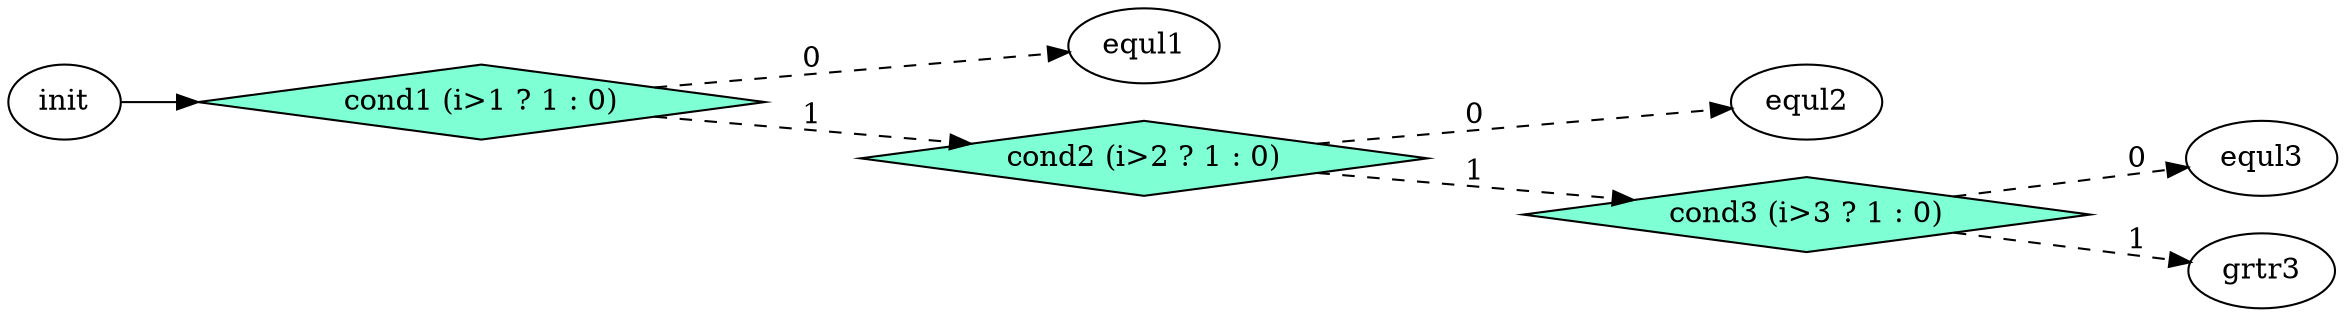 digraph Taskflow {
rankdir="LR";
p0x7fc231700030[label="init" ];
p0x7fc231700030 -> p0x7fc231700140;
p0x7fc231700140[label="cond1 (i>1 ? 1 : 0)" shape=diamond color=black fillcolor=aquamarine style=filled];
p0x7fc231700140 -> p0x7fc231700470 [style=dashed label="0"];
p0x7fc231700140 -> p0x7fc231700250 [style=dashed label="1"];
p0x7fc231700250[label="cond2 (i>2 ? 1 : 0)" shape=diamond color=black fillcolor=aquamarine style=filled];
p0x7fc231700250 -> p0x7fc231700580 [style=dashed label="0"];
p0x7fc231700250 -> p0x7fc231700360 [style=dashed label="1"];
p0x7fc231700360[label="cond3 (i>3 ? 1 : 0)" shape=diamond color=black fillcolor=aquamarine style=filled];
p0x7fc231700360 -> p0x7fc231700690 [style=dashed label="0"];
p0x7fc231700360 -> p0x7fc2317007a0 [style=dashed label="1"];
p0x7fc231700470[label="equl1" ];
p0x7fc231700580[label="equl2" ];
p0x7fc231700690[label="equl3" ];
p0x7fc2317007a0[label="grtr3" ];
}
